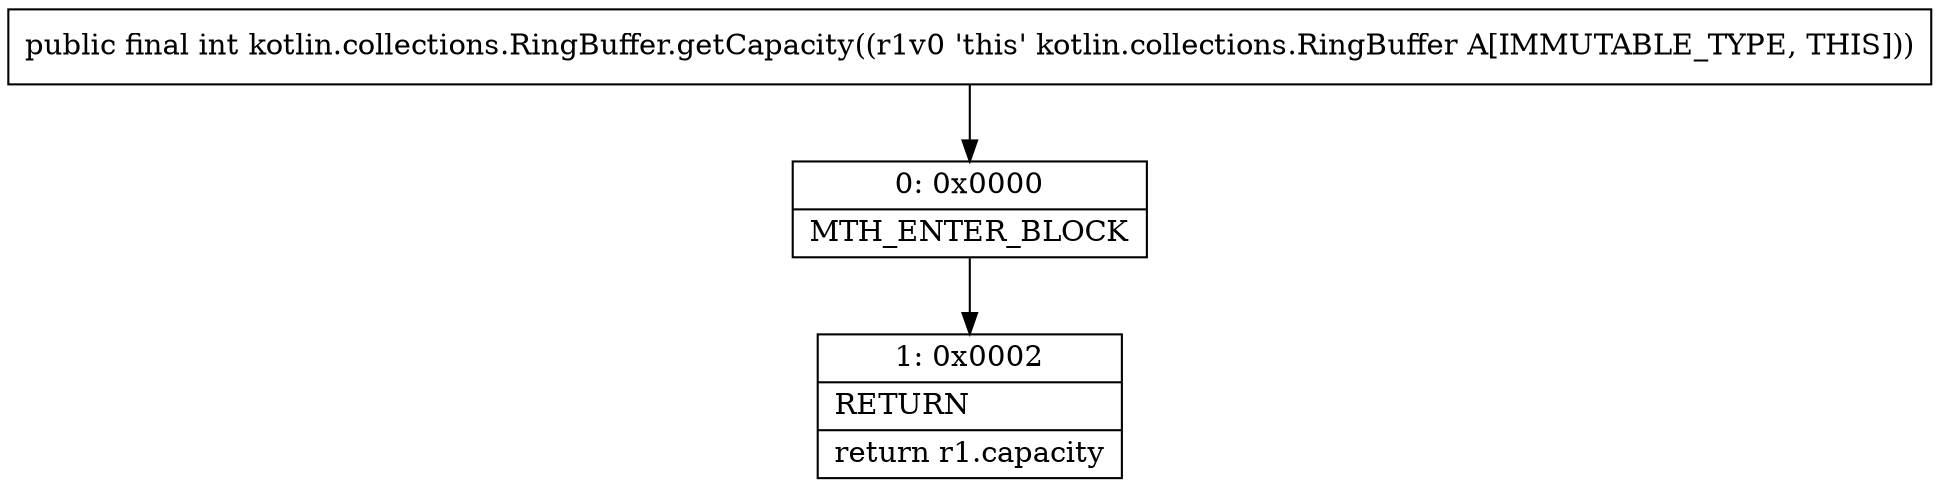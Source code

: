 digraph "CFG forkotlin.collections.RingBuffer.getCapacity()I" {
Node_0 [shape=record,label="{0\:\ 0x0000|MTH_ENTER_BLOCK\l}"];
Node_1 [shape=record,label="{1\:\ 0x0002|RETURN\l|return r1.capacity\l}"];
MethodNode[shape=record,label="{public final int kotlin.collections.RingBuffer.getCapacity((r1v0 'this' kotlin.collections.RingBuffer A[IMMUTABLE_TYPE, THIS])) }"];
MethodNode -> Node_0;
Node_0 -> Node_1;
}

